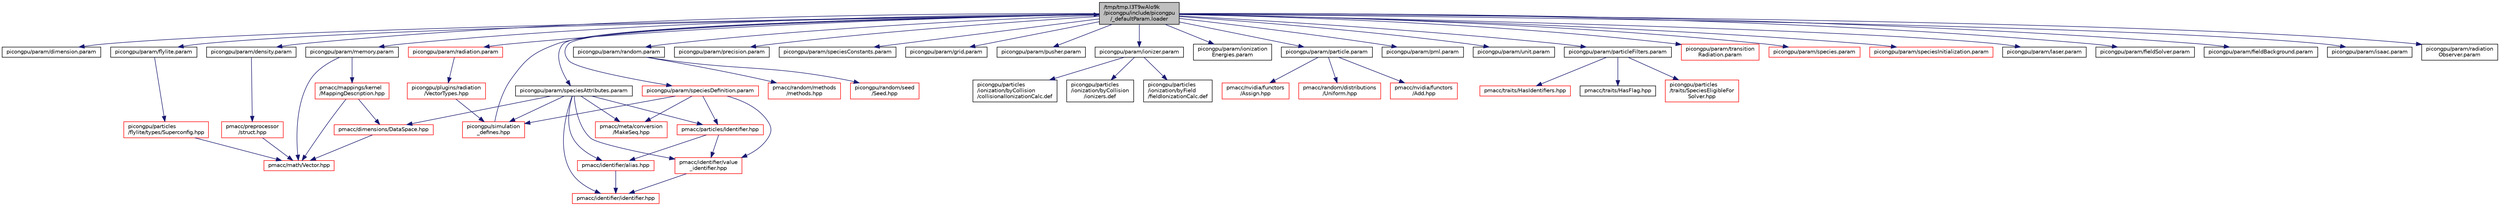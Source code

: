 digraph "/tmp/tmp.I3T9wAlo9k/picongpu/include/picongpu/_defaultParam.loader"
{
 // LATEX_PDF_SIZE
  edge [fontname="Helvetica",fontsize="10",labelfontname="Helvetica",labelfontsize="10"];
  node [fontname="Helvetica",fontsize="10",shape=record];
  Node1 [label="/tmp/tmp.I3T9wAlo9k\l/picongpu/include/picongpu\l/_defaultParam.loader",height=0.2,width=0.4,color="black", fillcolor="grey75", style="filled", fontcolor="black",tooltip=" "];
  Node1 -> Node2 [color="midnightblue",fontsize="10",style="solid",fontname="Helvetica"];
  Node2 [label="picongpu/param/dimension.param",height=0.2,width=0.4,color="black", fillcolor="white", style="filled",URL="$dimension_8param.html",tooltip=" "];
  Node1 -> Node3 [color="midnightblue",fontsize="10",style="solid",fontname="Helvetica"];
  Node3 [label="picongpu/param/memory.param",height=0.2,width=0.4,color="black", fillcolor="white", style="filled",URL="$memory_8param.html",tooltip=" "];
  Node3 -> Node4 [color="midnightblue",fontsize="10",style="solid",fontname="Helvetica"];
  Node4 [label="pmacc/math/Vector.hpp",height=0.2,width=0.4,color="red", fillcolor="white", style="filled",URL="$pmacc_2math_2vector_8hpp_source.html",tooltip=" "];
  Node3 -> Node85 [color="midnightblue",fontsize="10",style="solid",fontname="Helvetica"];
  Node85 [label="pmacc/mappings/kernel\l/MappingDescription.hpp",height=0.2,width=0.4,color="red", fillcolor="white", style="filled",URL="$_mapping_description_8hpp_source.html",tooltip=" "];
  Node85 -> Node88 [color="midnightblue",fontsize="10",style="solid",fontname="Helvetica"];
  Node88 [label="pmacc/dimensions/DataSpace.hpp",height=0.2,width=0.4,color="red", fillcolor="white", style="filled",URL="$_data_space_8hpp_source.html",tooltip=" "];
  Node88 -> Node4 [color="midnightblue",fontsize="10",style="solid",fontname="Helvetica"];
  Node85 -> Node4 [color="midnightblue",fontsize="10",style="solid",fontname="Helvetica"];
  Node1 -> Node104 [color="midnightblue",fontsize="10",style="solid",fontname="Helvetica"];
  Node104 [label="picongpu/param/random.param",height=0.2,width=0.4,color="black", fillcolor="white", style="filled",URL="$random_8param.html",tooltip=" "];
  Node104 -> Node105 [color="midnightblue",fontsize="10",style="solid",fontname="Helvetica"];
  Node105 [label="picongpu/random/seed\l/Seed.hpp",height=0.2,width=0.4,color="red", fillcolor="white", style="filled",URL="$_seed_8hpp_source.html",tooltip=" "];
  Node104 -> Node106 [color="midnightblue",fontsize="10",style="solid",fontname="Helvetica"];
  Node106 [label="pmacc/random/methods\l/methods.hpp",height=0.2,width=0.4,color="red", fillcolor="white", style="filled",URL="$methods_8hpp_source.html",tooltip=" "];
  Node1 -> Node110 [color="midnightblue",fontsize="10",style="solid",fontname="Helvetica"];
  Node110 [label="picongpu/param/precision.param",height=0.2,width=0.4,color="black", fillcolor="white", style="filled",URL="$precision_8param.html",tooltip=" "];
  Node1 -> Node111 [color="midnightblue",fontsize="10",style="solid",fontname="Helvetica"];
  Node111 [label="picongpu/param/flylite.param",height=0.2,width=0.4,color="black", fillcolor="white", style="filled",URL="$flylite_8param.html",tooltip=" "];
  Node111 -> Node112 [color="midnightblue",fontsize="10",style="solid",fontname="Helvetica"];
  Node112 [label="picongpu/particles\l/flylite/types/Superconfig.hpp",height=0.2,width=0.4,color="red", fillcolor="white", style="filled",URL="$_superconfig_8hpp_source.html",tooltip=" "];
  Node112 -> Node4 [color="midnightblue",fontsize="10",style="solid",fontname="Helvetica"];
  Node1 -> Node113 [color="midnightblue",fontsize="10",style="solid",fontname="Helvetica"];
  Node113 [label="picongpu/param/speciesConstants.param",height=0.2,width=0.4,color="black", fillcolor="white", style="filled",URL="$species_constants_8param.html",tooltip=" "];
  Node1 -> Node114 [color="midnightblue",fontsize="10",style="solid",fontname="Helvetica"];
  Node114 [label="picongpu/param/speciesAttributes.param",height=0.2,width=0.4,color="black", fillcolor="white", style="filled",URL="$species_attributes_8param.html",tooltip=" "];
  Node114 -> Node115 [color="midnightblue",fontsize="10",style="solid",fontname="Helvetica"];
  Node115 [label="picongpu/simulation\l_defines.hpp",height=0.2,width=0.4,color="red", fillcolor="white", style="filled",URL="$simulation__defines_8hpp_source.html",tooltip=" "];
  Node115 -> Node1 [color="midnightblue",fontsize="10",style="solid",fontname="Helvetica"];
  Node114 -> Node184 [color="midnightblue",fontsize="10",style="solid",fontname="Helvetica"];
  Node184 [label="pmacc/particles/Identifier.hpp",height=0.2,width=0.4,color="red", fillcolor="white", style="filled",URL="$particles_2identifier_8hpp_source.html",tooltip=" "];
  Node184 -> Node185 [color="midnightblue",fontsize="10",style="solid",fontname="Helvetica"];
  Node185 [label="pmacc/identifier/value\l_identifier.hpp",height=0.2,width=0.4,color="red", fillcolor="white", style="filled",URL="$value__identifier_8hpp_source.html",tooltip=" "];
  Node185 -> Node186 [color="midnightblue",fontsize="10",style="solid",fontname="Helvetica"];
  Node186 [label="pmacc/identifier/identifier.hpp",height=0.2,width=0.4,color="red", fillcolor="white", style="filled",URL="$identifier_2identifier_8hpp_source.html",tooltip=" "];
  Node184 -> Node187 [color="midnightblue",fontsize="10",style="solid",fontname="Helvetica"];
  Node187 [label="pmacc/identifier/alias.hpp",height=0.2,width=0.4,color="red", fillcolor="white", style="filled",URL="$alias_8hpp_source.html",tooltip=" "];
  Node187 -> Node186 [color="midnightblue",fontsize="10",style="solid",fontname="Helvetica"];
  Node114 -> Node192 [color="midnightblue",fontsize="10",style="solid",fontname="Helvetica"];
  Node192 [label="pmacc/meta/conversion\l/MakeSeq.hpp",height=0.2,width=0.4,color="red", fillcolor="white", style="filled",URL="$_make_seq_8hpp_source.html",tooltip=" "];
  Node114 -> Node88 [color="midnightblue",fontsize="10",style="solid",fontname="Helvetica"];
  Node114 -> Node186 [color="midnightblue",fontsize="10",style="solid",fontname="Helvetica"];
  Node114 -> Node187 [color="midnightblue",fontsize="10",style="solid",fontname="Helvetica"];
  Node114 -> Node185 [color="midnightblue",fontsize="10",style="solid",fontname="Helvetica"];
  Node1 -> Node201 [color="midnightblue",fontsize="10",style="solid",fontname="Helvetica"];
  Node201 [label="picongpu/param/grid.param",height=0.2,width=0.4,color="black", fillcolor="white", style="filled",URL="$grid_8param.html",tooltip=" "];
  Node1 -> Node202 [color="midnightblue",fontsize="10",style="solid",fontname="Helvetica"];
  Node202 [label="picongpu/param/pusher.param",height=0.2,width=0.4,color="black", fillcolor="white", style="filled",URL="$pusher_8param.html",tooltip=" "];
  Node1 -> Node203 [color="midnightblue",fontsize="10",style="solid",fontname="Helvetica"];
  Node203 [label="picongpu/param/ionizer.param",height=0.2,width=0.4,color="black", fillcolor="white", style="filled",URL="$ionizer_8param.html",tooltip=" "];
  Node203 -> Node204 [color="midnightblue",fontsize="10",style="solid",fontname="Helvetica"];
  Node204 [label="picongpu/particles\l/ionization/byField\l/fieldIonizationCalc.def",height=0.2,width=0.4,color="black", fillcolor="white", style="filled",URL="$field_ionization_calc_8def.html",tooltip=" "];
  Node203 -> Node205 [color="midnightblue",fontsize="10",style="solid",fontname="Helvetica"];
  Node205 [label="picongpu/particles\l/ionization/byCollision\l/collisionalIonizationCalc.def",height=0.2,width=0.4,color="black", fillcolor="white", style="filled",URL="$collisional_ionization_calc_8def.html",tooltip=" "];
  Node203 -> Node206 [color="midnightblue",fontsize="10",style="solid",fontname="Helvetica"];
  Node206 [label="picongpu/particles\l/ionization/byCollision\l/ionizers.def",height=0.2,width=0.4,color="black", fillcolor="white", style="filled",URL="$by_collision_2ionizers_8def.html",tooltip=" "];
  Node1 -> Node207 [color="midnightblue",fontsize="10",style="solid",fontname="Helvetica"];
  Node207 [label="picongpu/param/ionization\lEnergies.param",height=0.2,width=0.4,color="black", fillcolor="white", style="filled",URL="$ionization_energies_8param.html",tooltip=" "];
  Node1 -> Node208 [color="midnightblue",fontsize="10",style="solid",fontname="Helvetica"];
  Node208 [label="picongpu/param/density.param",height=0.2,width=0.4,color="black", fillcolor="white", style="filled",URL="$density_8param.html",tooltip=" "];
  Node208 -> Node209 [color="midnightblue",fontsize="10",style="solid",fontname="Helvetica"];
  Node209 [label="pmacc/preprocessor\l/struct.hpp",height=0.2,width=0.4,color="red", fillcolor="white", style="filled",URL="$struct_8hpp.html",tooltip=" "];
  Node209 -> Node4 [color="midnightblue",fontsize="10",style="solid",fontname="Helvetica"];
  Node1 -> Node221 [color="midnightblue",fontsize="10",style="solid",fontname="Helvetica"];
  Node221 [label="picongpu/param/particle.param",height=0.2,width=0.4,color="black", fillcolor="white", style="filled",URL="$particle_8param.html",tooltip=" "];
  Node221 -> Node222 [color="midnightblue",fontsize="10",style="solid",fontname="Helvetica"];
  Node222 [label="pmacc/nvidia/functors\l/Add.hpp",height=0.2,width=0.4,color="red", fillcolor="white", style="filled",URL="$nvidia_2functors_2_add_8hpp_source.html",tooltip=" "];
  Node221 -> Node224 [color="midnightblue",fontsize="10",style="solid",fontname="Helvetica"];
  Node224 [label="pmacc/nvidia/functors\l/Assign.hpp",height=0.2,width=0.4,color="red", fillcolor="white", style="filled",URL="$nvidia_2functors_2_assign_8hpp_source.html",tooltip=" "];
  Node221 -> Node225 [color="midnightblue",fontsize="10",style="solid",fontname="Helvetica"];
  Node225 [label="pmacc/random/distributions\l/Uniform.hpp",height=0.2,width=0.4,color="red", fillcolor="white", style="filled",URL="$_uniform_8hpp_source.html",tooltip=" "];
  Node1 -> Node233 [color="midnightblue",fontsize="10",style="solid",fontname="Helvetica"];
  Node233 [label="picongpu/param/pml.param",height=0.2,width=0.4,color="black", fillcolor="white", style="filled",URL="$pml_8param.html",tooltip=" "];
  Node1 -> Node234 [color="midnightblue",fontsize="10",style="solid",fontname="Helvetica"];
  Node234 [label="picongpu/param/unit.param",height=0.2,width=0.4,color="black", fillcolor="white", style="filled",URL="$unit_8param.html",tooltip=" "];
  Node1 -> Node235 [color="midnightblue",fontsize="10",style="solid",fontname="Helvetica"];
  Node235 [label="picongpu/param/particleFilters.param",height=0.2,width=0.4,color="black", fillcolor="white", style="filled",URL="$particle_filters_8param.html",tooltip=" "];
  Node235 -> Node236 [color="midnightblue",fontsize="10",style="solid",fontname="Helvetica"];
  Node236 [label="picongpu/particles\l/traits/SpeciesEligibleFor\lSolver.hpp",height=0.2,width=0.4,color="red", fillcolor="white", style="filled",URL="$_species_eligible_for_solver_8hpp_source.html",tooltip=" "];
  Node235 -> Node238 [color="midnightblue",fontsize="10",style="solid",fontname="Helvetica"];
  Node238 [label="pmacc/traits/HasIdentifiers.hpp",height=0.2,width=0.4,color="red", fillcolor="white", style="filled",URL="$_has_identifiers_8hpp_source.html",tooltip=" "];
  Node235 -> Node241 [color="midnightblue",fontsize="10",style="solid",fontname="Helvetica"];
  Node241 [label="pmacc/traits/HasFlag.hpp",height=0.2,width=0.4,color="black", fillcolor="white", style="filled",URL="$_has_flag_8hpp_source.html",tooltip=" "];
  Node1 -> Node242 [color="midnightblue",fontsize="10",style="solid",fontname="Helvetica"];
  Node242 [label="picongpu/param/radiation.param",height=0.2,width=0.4,color="red", fillcolor="white", style="filled",URL="$radiation_8param.html",tooltip=" "];
  Node242 -> Node243 [color="midnightblue",fontsize="10",style="solid",fontname="Helvetica"];
  Node243 [label="picongpu/plugins/radiation\l/VectorTypes.hpp",height=0.2,width=0.4,color="red", fillcolor="white", style="filled",URL="$_vector_types_8hpp_source.html",tooltip=" "];
  Node243 -> Node115 [color="midnightblue",fontsize="10",style="solid",fontname="Helvetica"];
  Node1 -> Node248 [color="midnightblue",fontsize="10",style="solid",fontname="Helvetica"];
  Node248 [label="picongpu/param/transition\lRadiation.param",height=0.2,width=0.4,color="red", fillcolor="white", style="filled",URL="$transition_radiation_8param.html",tooltip=" "];
  Node1 -> Node249 [color="midnightblue",fontsize="10",style="solid",fontname="Helvetica"];
  Node249 [label="picongpu/param/species.param",height=0.2,width=0.4,color="red", fillcolor="white", style="filled",URL="$species_8param.html",tooltip=" "];
  Node1 -> Node280 [color="midnightblue",fontsize="10",style="solid",fontname="Helvetica"];
  Node280 [label="picongpu/param/speciesDefinition.param",height=0.2,width=0.4,color="red", fillcolor="white", style="filled",URL="$species_definition_8param.html",tooltip=" "];
  Node280 -> Node115 [color="midnightblue",fontsize="10",style="solid",fontname="Helvetica"];
  Node280 -> Node184 [color="midnightblue",fontsize="10",style="solid",fontname="Helvetica"];
  Node280 -> Node192 [color="midnightblue",fontsize="10",style="solid",fontname="Helvetica"];
  Node280 -> Node185 [color="midnightblue",fontsize="10",style="solid",fontname="Helvetica"];
  Node1 -> Node407 [color="midnightblue",fontsize="10",style="solid",fontname="Helvetica"];
  Node407 [label="picongpu/param/speciesInitialization.param",height=0.2,width=0.4,color="red", fillcolor="white", style="filled",URL="$species_initialization_8param.html",tooltip=" "];
  Node1 -> Node421 [color="midnightblue",fontsize="10",style="solid",fontname="Helvetica"];
  Node421 [label="picongpu/param/laser.param",height=0.2,width=0.4,color="black", fillcolor="white", style="filled",URL="$laser_8param.html",tooltip=" "];
  Node1 -> Node422 [color="midnightblue",fontsize="10",style="solid",fontname="Helvetica"];
  Node422 [label="picongpu/param/fieldSolver.param",height=0.2,width=0.4,color="black", fillcolor="white", style="filled",URL="$field_solver_8param.html",tooltip=" "];
  Node1 -> Node423 [color="midnightblue",fontsize="10",style="solid",fontname="Helvetica"];
  Node423 [label="picongpu/param/fieldBackground.param",height=0.2,width=0.4,color="black", fillcolor="white", style="filled",URL="$field_background_8param.html",tooltip=" "];
  Node1 -> Node424 [color="midnightblue",fontsize="10",style="solid",fontname="Helvetica"];
  Node424 [label="picongpu/param/isaac.param",height=0.2,width=0.4,color="black", fillcolor="white", style="filled",URL="$isaac_8param.html",tooltip=" "];
  Node1 -> Node425 [color="midnightblue",fontsize="10",style="solid",fontname="Helvetica"];
  Node425 [label="picongpu/param/radiation\lObserver.param",height=0.2,width=0.4,color="black", fillcolor="white", style="filled",URL="$radiation_observer_8param.html",tooltip=" "];
}
